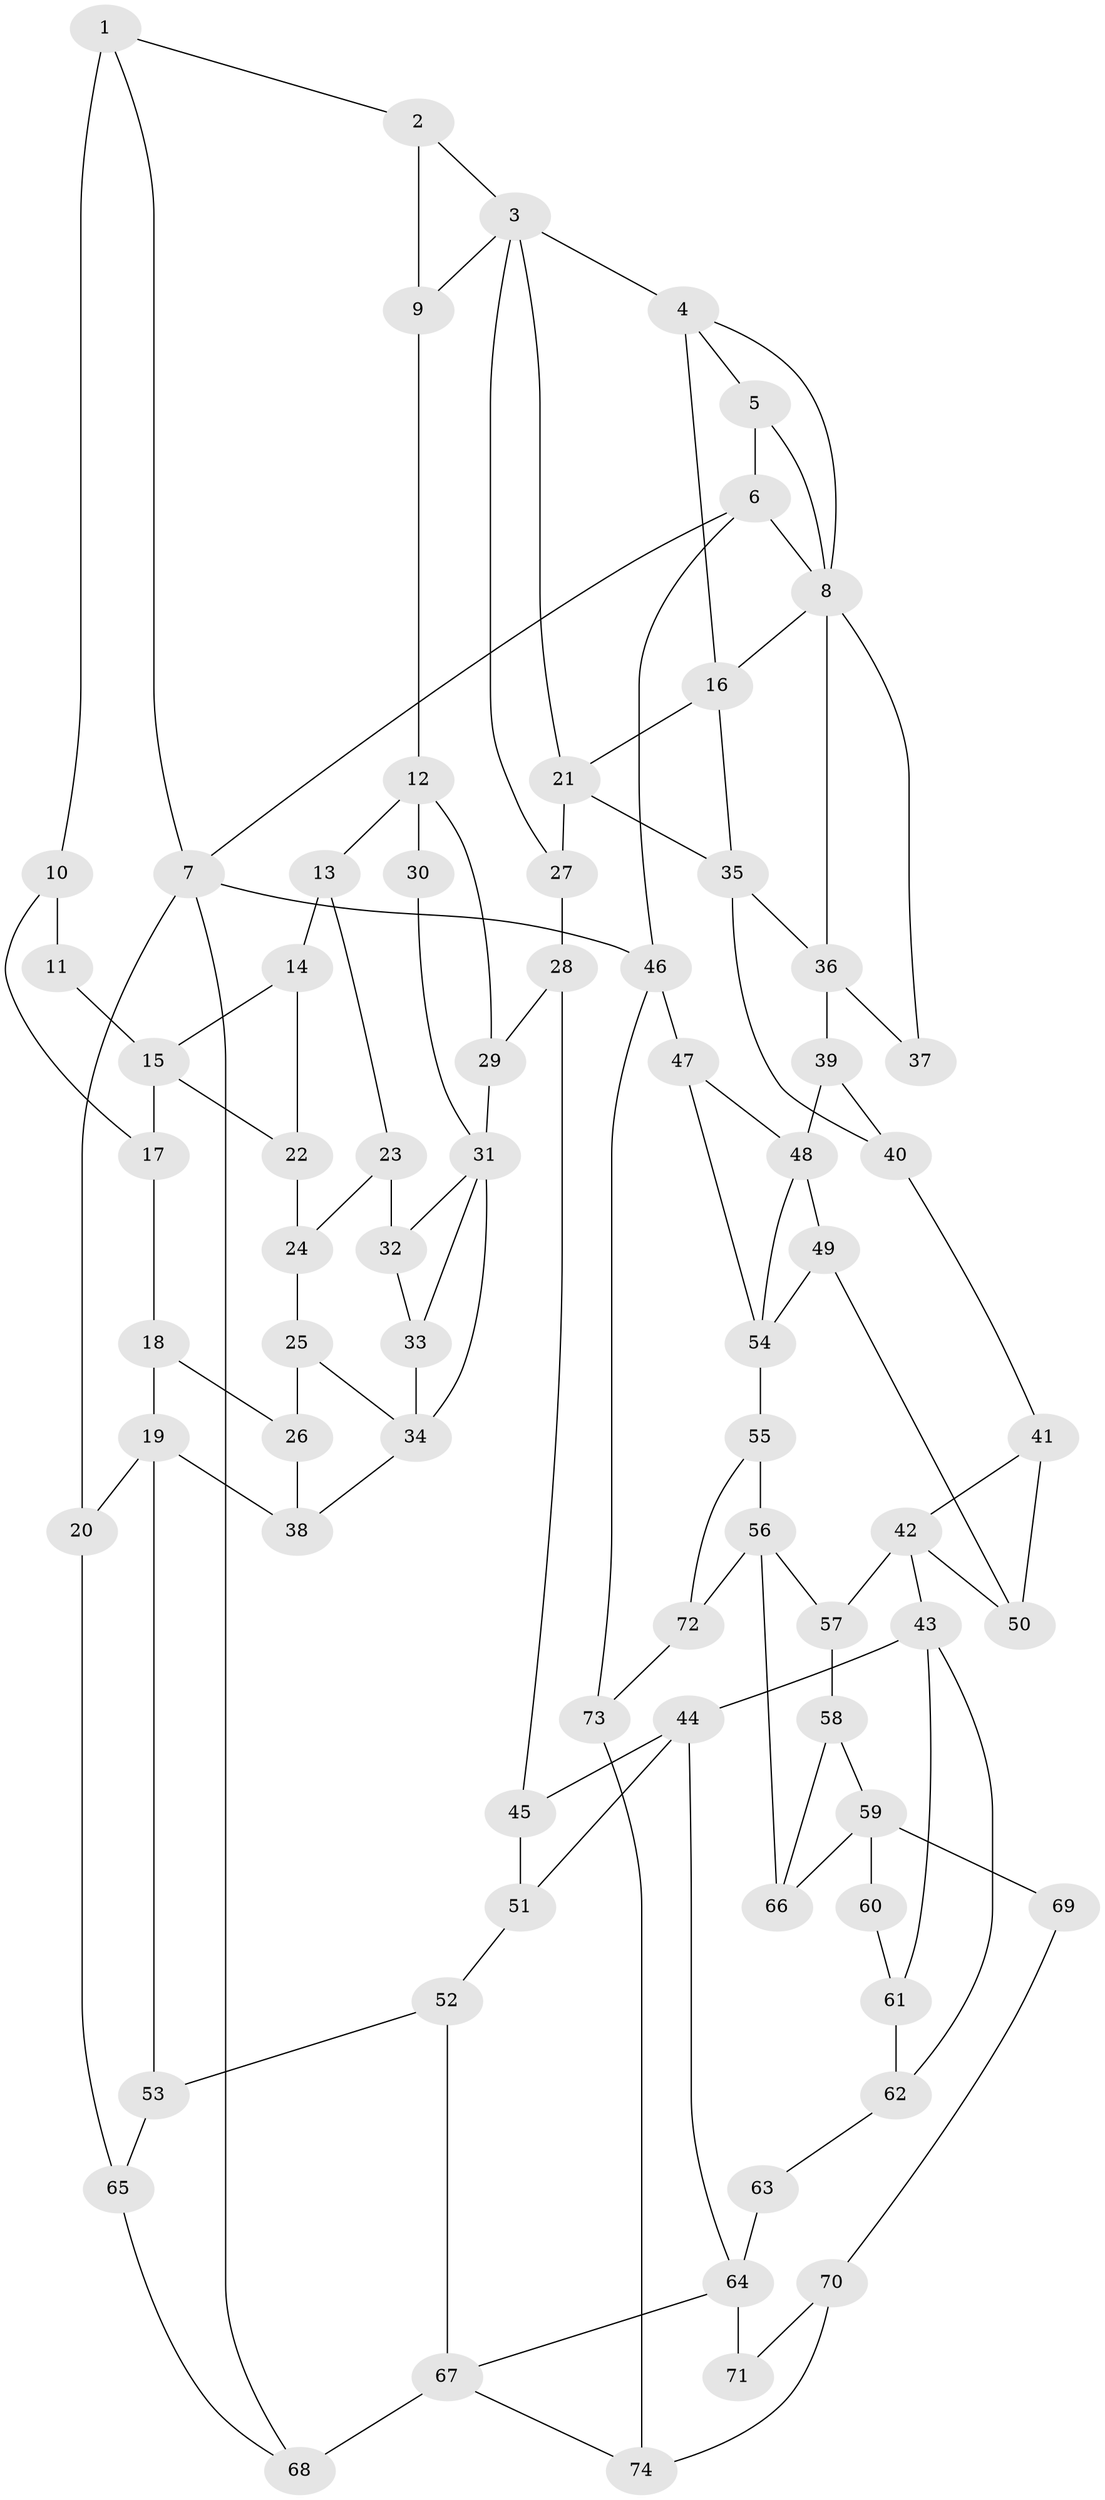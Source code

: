 // original degree distribution, {3: 0.013605442176870748, 4: 0.24489795918367346, 6: 0.22448979591836735, 5: 0.5170068027210885}
// Generated by graph-tools (version 1.1) at 2025/38/03/09/25 02:38:23]
// undirected, 74 vertices, 122 edges
graph export_dot {
graph [start="1"]
  node [color=gray90,style=filled];
  1;
  2;
  3;
  4;
  5;
  6;
  7;
  8;
  9;
  10;
  11;
  12;
  13;
  14;
  15;
  16;
  17;
  18;
  19;
  20;
  21;
  22;
  23;
  24;
  25;
  26;
  27;
  28;
  29;
  30;
  31;
  32;
  33;
  34;
  35;
  36;
  37;
  38;
  39;
  40;
  41;
  42;
  43;
  44;
  45;
  46;
  47;
  48;
  49;
  50;
  51;
  52;
  53;
  54;
  55;
  56;
  57;
  58;
  59;
  60;
  61;
  62;
  63;
  64;
  65;
  66;
  67;
  68;
  69;
  70;
  71;
  72;
  73;
  74;
  1 -- 2 [weight=1.0];
  1 -- 7 [weight=1.0];
  1 -- 10 [weight=2.0];
  2 -- 3 [weight=1.0];
  2 -- 9 [weight=1.0];
  3 -- 4 [weight=2.0];
  3 -- 9 [weight=1.0];
  3 -- 21 [weight=1.0];
  3 -- 27 [weight=1.0];
  4 -- 5 [weight=1.0];
  4 -- 8 [weight=1.0];
  4 -- 16 [weight=1.0];
  5 -- 6 [weight=1.0];
  5 -- 8 [weight=1.0];
  6 -- 7 [weight=1.0];
  6 -- 8 [weight=1.0];
  6 -- 46 [weight=1.0];
  7 -- 20 [weight=2.0];
  7 -- 46 [weight=1.0];
  7 -- 68 [weight=1.0];
  8 -- 16 [weight=1.0];
  8 -- 36 [weight=1.0];
  8 -- 37 [weight=1.0];
  9 -- 12 [weight=1.0];
  10 -- 11 [weight=3.0];
  10 -- 17 [weight=1.0];
  11 -- 15 [weight=3.0];
  12 -- 13 [weight=2.0];
  12 -- 29 [weight=1.0];
  12 -- 30 [weight=2.0];
  13 -- 14 [weight=2.0];
  13 -- 23 [weight=1.0];
  14 -- 15 [weight=1.0];
  14 -- 22 [weight=1.0];
  15 -- 17 [weight=1.0];
  15 -- 22 [weight=1.0];
  16 -- 21 [weight=1.0];
  16 -- 35 [weight=1.0];
  17 -- 18 [weight=1.0];
  18 -- 19 [weight=1.0];
  18 -- 26 [weight=1.0];
  19 -- 20 [weight=2.0];
  19 -- 38 [weight=1.0];
  19 -- 53 [weight=1.0];
  20 -- 65 [weight=2.0];
  21 -- 27 [weight=1.0];
  21 -- 35 [weight=1.0];
  22 -- 24 [weight=1.0];
  23 -- 24 [weight=1.0];
  23 -- 32 [weight=1.0];
  24 -- 25 [weight=1.0];
  25 -- 26 [weight=1.0];
  25 -- 34 [weight=1.0];
  26 -- 38 [weight=1.0];
  27 -- 28 [weight=1.0];
  28 -- 29 [weight=1.0];
  28 -- 45 [weight=1.0];
  29 -- 31 [weight=1.0];
  30 -- 31 [weight=1.0];
  31 -- 32 [weight=1.0];
  31 -- 33 [weight=2.0];
  31 -- 34 [weight=1.0];
  32 -- 33 [weight=1.0];
  33 -- 34 [weight=3.0];
  34 -- 38 [weight=1.0];
  35 -- 36 [weight=1.0];
  35 -- 40 [weight=1.0];
  36 -- 37 [weight=2.0];
  36 -- 39 [weight=2.0];
  39 -- 40 [weight=1.0];
  39 -- 48 [weight=2.0];
  40 -- 41 [weight=1.0];
  41 -- 42 [weight=1.0];
  41 -- 50 [weight=1.0];
  42 -- 43 [weight=2.0];
  42 -- 50 [weight=1.0];
  42 -- 57 [weight=1.0];
  43 -- 44 [weight=2.0];
  43 -- 61 [weight=1.0];
  43 -- 62 [weight=1.0];
  44 -- 45 [weight=1.0];
  44 -- 51 [weight=1.0];
  44 -- 64 [weight=1.0];
  45 -- 51 [weight=1.0];
  46 -- 47 [weight=1.0];
  46 -- 73 [weight=1.0];
  47 -- 48 [weight=1.0];
  47 -- 54 [weight=1.0];
  48 -- 49 [weight=1.0];
  48 -- 54 [weight=1.0];
  49 -- 50 [weight=1.0];
  49 -- 54 [weight=2.0];
  51 -- 52 [weight=1.0];
  52 -- 53 [weight=1.0];
  52 -- 67 [weight=2.0];
  53 -- 65 [weight=1.0];
  54 -- 55 [weight=2.0];
  55 -- 56 [weight=3.0];
  55 -- 72 [weight=1.0];
  56 -- 57 [weight=1.0];
  56 -- 66 [weight=1.0];
  56 -- 72 [weight=1.0];
  57 -- 58 [weight=1.0];
  58 -- 59 [weight=1.0];
  58 -- 66 [weight=1.0];
  59 -- 60 [weight=2.0];
  59 -- 66 [weight=1.0];
  59 -- 69 [weight=2.0];
  60 -- 61 [weight=1.0];
  61 -- 62 [weight=1.0];
  62 -- 63 [weight=1.0];
  63 -- 64 [weight=2.0];
  64 -- 67 [weight=1.0];
  64 -- 71 [weight=2.0];
  65 -- 68 [weight=1.0];
  67 -- 68 [weight=2.0];
  67 -- 74 [weight=1.0];
  69 -- 70 [weight=1.0];
  70 -- 71 [weight=1.0];
  70 -- 74 [weight=1.0];
  72 -- 73 [weight=1.0];
  73 -- 74 [weight=1.0];
}
